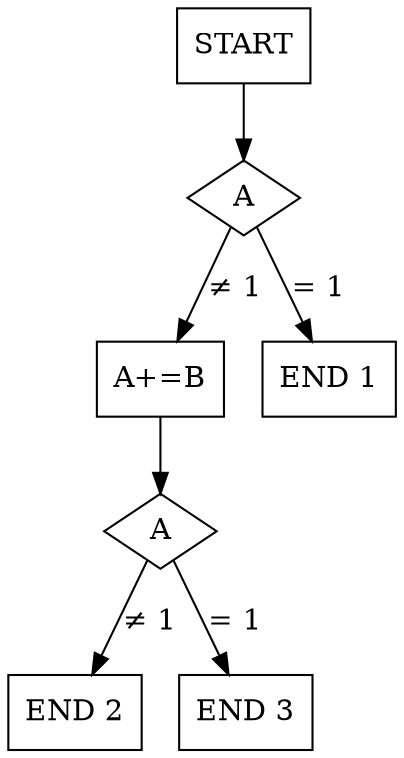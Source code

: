 digraph G {
    # default shape : box
    node [shape=box];
    START;
    a[label="A", shape=diamond];
    b[label="A+=B"]
    c[label="A", shape=diamond];
    end1[label="END 1"]
    end2[label="END 2"]
    end3[label="END 3"]
    START -> a;
    a -> b[label="≠ 1"];
    a -> end1[label="= 1"];
    b -> c;
    c -> end2[label="≠ 1"];
    c -> end3[label="= 1"];
}